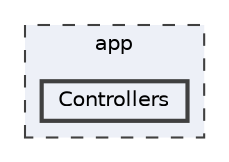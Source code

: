 digraph "app/Controllers"
{
 // LATEX_PDF_SIZE
  bgcolor="transparent";
  edge [fontname=Helvetica,fontsize=10,labelfontname=Helvetica,labelfontsize=10];
  node [fontname=Helvetica,fontsize=10,shape=box,height=0.2,width=0.4];
  compound=true
  subgraph clusterdir_d422163b96683743ed3963d4aac17747 {
    graph [ bgcolor="#edf0f7", pencolor="grey25", label="app", fontname=Helvetica,fontsize=10 style="filled,dashed", URL="dir_d422163b96683743ed3963d4aac17747.html",tooltip=""]
  dir_db1e46b69611da9e51496a26f1a8ca7b [label="Controllers", fillcolor="#edf0f7", color="grey25", style="filled,bold", URL="dir_db1e46b69611da9e51496a26f1a8ca7b.html",tooltip=""];
  }
}
